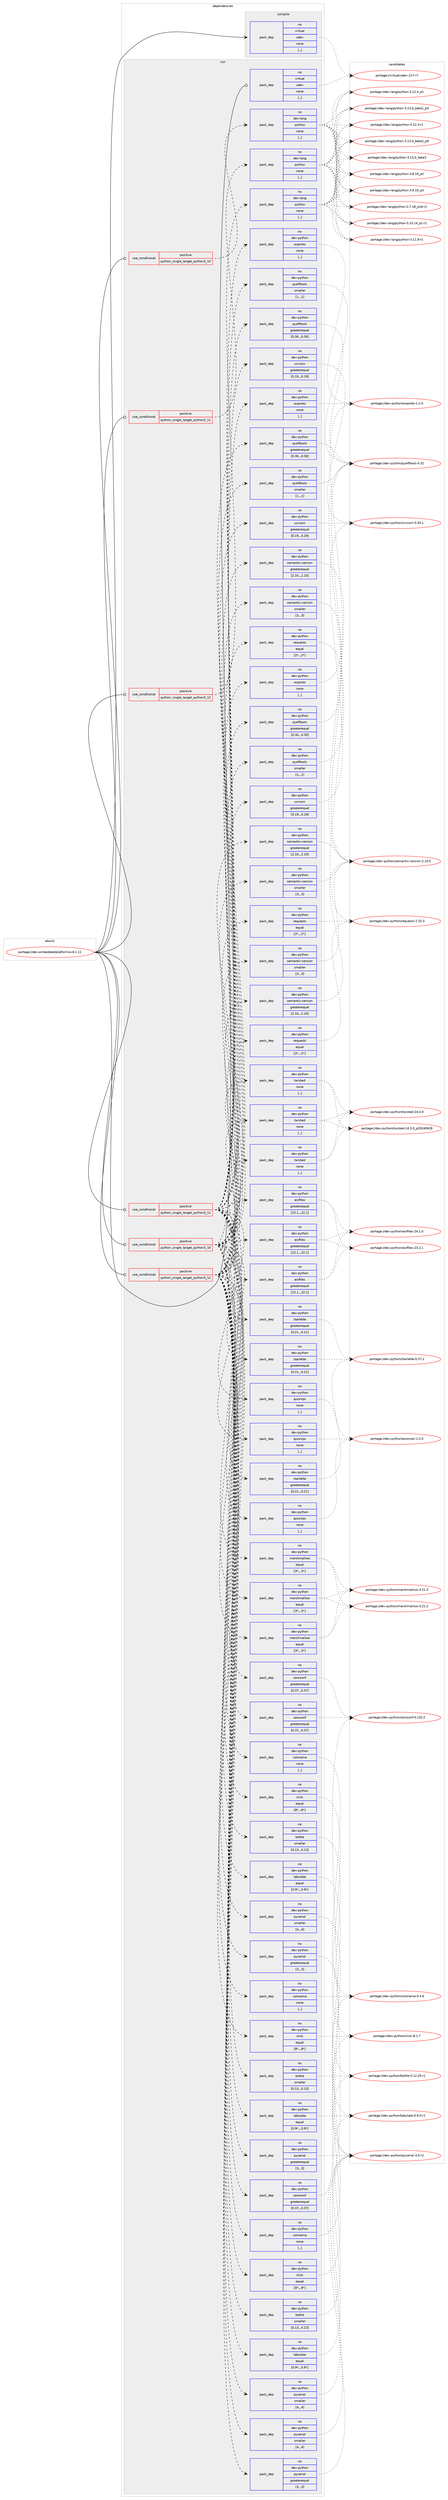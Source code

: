 digraph prolog {

# *************
# Graph options
# *************

newrank=true;
concentrate=true;
compound=true;
graph [rankdir=LR,fontname=Helvetica,fontsize=10,ranksep=1.5];#, ranksep=2.5, nodesep=0.2];
edge  [arrowhead=vee];
node  [fontname=Helvetica,fontsize=10];

# **********
# The ebuild
# **********

subgraph cluster_leftcol {
color=gray;
rank=same;
label=<<i>ebuild</i>>;
id [label="portage://dev-embedded/platformio-6.1.11", color=red, width=4, href="../dev-embedded/platformio-6.1.11.svg"];
}

# ****************
# The dependencies
# ****************

subgraph cluster_midcol {
color=gray;
label=<<i>dependencies</i>>;
subgraph cluster_compile {
fillcolor="#eeeeee";
style=filled;
label=<<i>compile</i>>;
subgraph pack51545 {
dependency71378 [label=<<TABLE BORDER="0" CELLBORDER="1" CELLSPACING="0" CELLPADDING="4" WIDTH="220"><TR><TD ROWSPAN="6" CELLPADDING="30">pack_dep</TD></TR><TR><TD WIDTH="110">no</TD></TR><TR><TD>virtual</TD></TR><TR><TD>udev</TD></TR><TR><TD>none</TD></TR><TR><TD>[,,]</TD></TR></TABLE>>, shape=none, color=blue];
}
id:e -> dependency71378:w [weight=20,style="solid",arrowhead="vee"];
}
subgraph cluster_compileandrun {
fillcolor="#eeeeee";
style=filled;
label=<<i>compile and run</i>>;
}
subgraph cluster_run {
fillcolor="#eeeeee";
style=filled;
label=<<i>run</i>>;
subgraph cond18911 {
dependency71379 [label=<<TABLE BORDER="0" CELLBORDER="1" CELLSPACING="0" CELLPADDING="4"><TR><TD ROWSPAN="3" CELLPADDING="10">use_conditional</TD></TR><TR><TD>positive</TD></TR><TR><TD>python_single_target_python3_10</TD></TR></TABLE>>, shape=none, color=red];
subgraph pack51546 {
dependency71380 [label=<<TABLE BORDER="0" CELLBORDER="1" CELLSPACING="0" CELLPADDING="4" WIDTH="220"><TR><TD ROWSPAN="6" CELLPADDING="30">pack_dep</TD></TR><TR><TD WIDTH="110">no</TD></TR><TR><TD>dev-lang</TD></TR><TR><TD>python</TD></TR><TR><TD>none</TD></TR><TR><TD>[,,]</TD></TR></TABLE>>, shape=none, color=blue];
}
dependency71379:e -> dependency71380:w [weight=20,style="dashed",arrowhead="vee"];
}
id:e -> dependency71379:w [weight=20,style="solid",arrowhead="odot"];
subgraph cond18912 {
dependency71381 [label=<<TABLE BORDER="0" CELLBORDER="1" CELLSPACING="0" CELLPADDING="4"><TR><TD ROWSPAN="3" CELLPADDING="10">use_conditional</TD></TR><TR><TD>positive</TD></TR><TR><TD>python_single_target_python3_10</TD></TR></TABLE>>, shape=none, color=red];
subgraph pack51547 {
dependency71382 [label=<<TABLE BORDER="0" CELLBORDER="1" CELLSPACING="0" CELLPADDING="4" WIDTH="220"><TR><TD ROWSPAN="6" CELLPADDING="30">pack_dep</TD></TR><TR><TD WIDTH="110">no</TD></TR><TR><TD>dev-python</TD></TR><TR><TD>aiofiles</TD></TR><TR><TD>greaterequal</TD></TR><TR><TD>[22.1,,,22.1]</TD></TR></TABLE>>, shape=none, color=blue];
}
dependency71381:e -> dependency71382:w [weight=20,style="dashed",arrowhead="vee"];
subgraph pack51548 {
dependency71383 [label=<<TABLE BORDER="0" CELLBORDER="1" CELLSPACING="0" CELLPADDING="4" WIDTH="220"><TR><TD ROWSPAN="6" CELLPADDING="30">pack_dep</TD></TR><TR><TD WIDTH="110">no</TD></TR><TR><TD>dev-python</TD></TR><TR><TD>ajsonrpc</TD></TR><TR><TD>none</TD></TR><TR><TD>[,,]</TD></TR></TABLE>>, shape=none, color=blue];
}
dependency71381:e -> dependency71383:w [weight=20,style="dashed",arrowhead="vee"];
subgraph pack51549 {
dependency71384 [label=<<TABLE BORDER="0" CELLBORDER="1" CELLSPACING="0" CELLPADDING="4" WIDTH="220"><TR><TD ROWSPAN="6" CELLPADDING="30">pack_dep</TD></TR><TR><TD WIDTH="110">no</TD></TR><TR><TD>dev-python</TD></TR><TR><TD>bottle</TD></TR><TR><TD>smaller</TD></TR><TR><TD>[0.13,,,0.13]</TD></TR></TABLE>>, shape=none, color=blue];
}
dependency71381:e -> dependency71384:w [weight=20,style="dashed",arrowhead="vee"];
subgraph pack51550 {
dependency71385 [label=<<TABLE BORDER="0" CELLBORDER="1" CELLSPACING="0" CELLPADDING="4" WIDTH="220"><TR><TD ROWSPAN="6" CELLPADDING="30">pack_dep</TD></TR><TR><TD WIDTH="110">no</TD></TR><TR><TD>dev-python</TD></TR><TR><TD>click</TD></TR><TR><TD>equal</TD></TR><TR><TD>[8*,,,8*]</TD></TR></TABLE>>, shape=none, color=blue];
}
dependency71381:e -> dependency71385:w [weight=20,style="dashed",arrowhead="vee"];
subgraph pack51551 {
dependency71386 [label=<<TABLE BORDER="0" CELLBORDER="1" CELLSPACING="0" CELLPADDING="4" WIDTH="220"><TR><TD ROWSPAN="6" CELLPADDING="30">pack_dep</TD></TR><TR><TD WIDTH="110">no</TD></TR><TR><TD>dev-python</TD></TR><TR><TD>colorama</TD></TR><TR><TD>none</TD></TR><TR><TD>[,,]</TD></TR></TABLE>>, shape=none, color=blue];
}
dependency71381:e -> dependency71386:w [weight=20,style="dashed",arrowhead="vee"];
subgraph pack51552 {
dependency71387 [label=<<TABLE BORDER="0" CELLBORDER="1" CELLSPACING="0" CELLPADDING="4" WIDTH="220"><TR><TD ROWSPAN="6" CELLPADDING="30">pack_dep</TD></TR><TR><TD WIDTH="110">no</TD></TR><TR><TD>dev-python</TD></TR><TR><TD>pyserial</TD></TR><TR><TD>greaterequal</TD></TR><TR><TD>[3,,,3]</TD></TR></TABLE>>, shape=none, color=blue];
}
dependency71381:e -> dependency71387:w [weight=20,style="dashed",arrowhead="vee"];
subgraph pack51553 {
dependency71388 [label=<<TABLE BORDER="0" CELLBORDER="1" CELLSPACING="0" CELLPADDING="4" WIDTH="220"><TR><TD ROWSPAN="6" CELLPADDING="30">pack_dep</TD></TR><TR><TD WIDTH="110">no</TD></TR><TR><TD>dev-python</TD></TR><TR><TD>pyserial</TD></TR><TR><TD>smaller</TD></TR><TR><TD>[4,,,4]</TD></TR></TABLE>>, shape=none, color=blue];
}
dependency71381:e -> dependency71388:w [weight=20,style="dashed",arrowhead="vee"];
subgraph pack51554 {
dependency71389 [label=<<TABLE BORDER="0" CELLBORDER="1" CELLSPACING="0" CELLPADDING="4" WIDTH="220"><TR><TD ROWSPAN="6" CELLPADDING="30">pack_dep</TD></TR><TR><TD WIDTH="110">no</TD></TR><TR><TD>dev-python</TD></TR><TR><TD>zeroconf</TD></TR><TR><TD>greaterequal</TD></TR><TR><TD>[0.37,,,0.37]</TD></TR></TABLE>>, shape=none, color=blue];
}
dependency71381:e -> dependency71389:w [weight=20,style="dashed",arrowhead="vee"];
subgraph pack51555 {
dependency71390 [label=<<TABLE BORDER="0" CELLBORDER="1" CELLSPACING="0" CELLPADDING="4" WIDTH="220"><TR><TD ROWSPAN="6" CELLPADDING="30">pack_dep</TD></TR><TR><TD WIDTH="110">no</TD></TR><TR><TD>dev-python</TD></TR><TR><TD>requests</TD></TR><TR><TD>equal</TD></TR><TR><TD>[2*,,,2*]</TD></TR></TABLE>>, shape=none, color=blue];
}
dependency71381:e -> dependency71390:w [weight=20,style="dashed",arrowhead="vee"];
subgraph pack51556 {
dependency71391 [label=<<TABLE BORDER="0" CELLBORDER="1" CELLSPACING="0" CELLPADDING="4" WIDTH="220"><TR><TD ROWSPAN="6" CELLPADDING="30">pack_dep</TD></TR><TR><TD WIDTH="110">no</TD></TR><TR><TD>dev-python</TD></TR><TR><TD>semantic-version</TD></TR><TR><TD>greaterequal</TD></TR><TR><TD>[2.10,,,2.10]</TD></TR></TABLE>>, shape=none, color=blue];
}
dependency71381:e -> dependency71391:w [weight=20,style="dashed",arrowhead="vee"];
subgraph pack51557 {
dependency71392 [label=<<TABLE BORDER="0" CELLBORDER="1" CELLSPACING="0" CELLPADDING="4" WIDTH="220"><TR><TD ROWSPAN="6" CELLPADDING="30">pack_dep</TD></TR><TR><TD WIDTH="110">no</TD></TR><TR><TD>dev-python</TD></TR><TR><TD>semantic-version</TD></TR><TR><TD>smaller</TD></TR><TR><TD>[3,,,3]</TD></TR></TABLE>>, shape=none, color=blue];
}
dependency71381:e -> dependency71392:w [weight=20,style="dashed",arrowhead="vee"];
subgraph pack51558 {
dependency71393 [label=<<TABLE BORDER="0" CELLBORDER="1" CELLSPACING="0" CELLPADDING="4" WIDTH="220"><TR><TD ROWSPAN="6" CELLPADDING="30">pack_dep</TD></TR><TR><TD WIDTH="110">no</TD></TR><TR><TD>dev-python</TD></TR><TR><TD>tabulate</TD></TR><TR><TD>equal</TD></TR><TR><TD>[0.9*,,,0.9*]</TD></TR></TABLE>>, shape=none, color=blue];
}
dependency71381:e -> dependency71393:w [weight=20,style="dashed",arrowhead="vee"];
subgraph pack51559 {
dependency71394 [label=<<TABLE BORDER="0" CELLBORDER="1" CELLSPACING="0" CELLPADDING="4" WIDTH="220"><TR><TD ROWSPAN="6" CELLPADDING="30">pack_dep</TD></TR><TR><TD WIDTH="110">no</TD></TR><TR><TD>dev-python</TD></TR><TR><TD>twisted</TD></TR><TR><TD>none</TD></TR><TR><TD>[,,]</TD></TR></TABLE>>, shape=none, color=blue];
}
dependency71381:e -> dependency71394:w [weight=20,style="dashed",arrowhead="vee"];
subgraph pack51560 {
dependency71395 [label=<<TABLE BORDER="0" CELLBORDER="1" CELLSPACING="0" CELLPADDING="4" WIDTH="220"><TR><TD ROWSPAN="6" CELLPADDING="30">pack_dep</TD></TR><TR><TD WIDTH="110">no</TD></TR><TR><TD>dev-python</TD></TR><TR><TD>pyelftools</TD></TR><TR><TD>greaterequal</TD></TR><TR><TD>[0.30,,,0.30]</TD></TR></TABLE>>, shape=none, color=blue];
}
dependency71381:e -> dependency71395:w [weight=20,style="dashed",arrowhead="vee"];
subgraph pack51561 {
dependency71396 [label=<<TABLE BORDER="0" CELLBORDER="1" CELLSPACING="0" CELLPADDING="4" WIDTH="220"><TR><TD ROWSPAN="6" CELLPADDING="30">pack_dep</TD></TR><TR><TD WIDTH="110">no</TD></TR><TR><TD>dev-python</TD></TR><TR><TD>pyelftools</TD></TR><TR><TD>smaller</TD></TR><TR><TD>[1,,,1]</TD></TR></TABLE>>, shape=none, color=blue];
}
dependency71381:e -> dependency71396:w [weight=20,style="dashed",arrowhead="vee"];
subgraph pack51562 {
dependency71397 [label=<<TABLE BORDER="0" CELLBORDER="1" CELLSPACING="0" CELLPADDING="4" WIDTH="220"><TR><TD ROWSPAN="6" CELLPADDING="30">pack_dep</TD></TR><TR><TD WIDTH="110">no</TD></TR><TR><TD>dev-python</TD></TR><TR><TD>marshmallow</TD></TR><TR><TD>equal</TD></TR><TR><TD>[3*,,,3*]</TD></TR></TABLE>>, shape=none, color=blue];
}
dependency71381:e -> dependency71397:w [weight=20,style="dashed",arrowhead="vee"];
subgraph pack51563 {
dependency71398 [label=<<TABLE BORDER="0" CELLBORDER="1" CELLSPACING="0" CELLPADDING="4" WIDTH="220"><TR><TD ROWSPAN="6" CELLPADDING="30">pack_dep</TD></TR><TR><TD WIDTH="110">no</TD></TR><TR><TD>dev-python</TD></TR><TR><TD>starlette</TD></TR><TR><TD>greaterequal</TD></TR><TR><TD>[0.21,,,0.21]</TD></TR></TABLE>>, shape=none, color=blue];
}
dependency71381:e -> dependency71398:w [weight=20,style="dashed",arrowhead="vee"];
subgraph pack51564 {
dependency71399 [label=<<TABLE BORDER="0" CELLBORDER="1" CELLSPACING="0" CELLPADDING="4" WIDTH="220"><TR><TD ROWSPAN="6" CELLPADDING="30">pack_dep</TD></TR><TR><TD WIDTH="110">no</TD></TR><TR><TD>dev-python</TD></TR><TR><TD>uvicorn</TD></TR><TR><TD>greaterequal</TD></TR><TR><TD>[0.19,,,0.19]</TD></TR></TABLE>>, shape=none, color=blue];
}
dependency71381:e -> dependency71399:w [weight=20,style="dashed",arrowhead="vee"];
subgraph pack51565 {
dependency71400 [label=<<TABLE BORDER="0" CELLBORDER="1" CELLSPACING="0" CELLPADDING="4" WIDTH="220"><TR><TD ROWSPAN="6" CELLPADDING="30">pack_dep</TD></TR><TR><TD WIDTH="110">no</TD></TR><TR><TD>dev-python</TD></TR><TR><TD>wsproto</TD></TR><TR><TD>none</TD></TR><TR><TD>[,,]</TD></TR></TABLE>>, shape=none, color=blue];
}
dependency71381:e -> dependency71400:w [weight=20,style="dashed",arrowhead="vee"];
}
id:e -> dependency71381:w [weight=20,style="solid",arrowhead="odot"];
subgraph cond18913 {
dependency71401 [label=<<TABLE BORDER="0" CELLBORDER="1" CELLSPACING="0" CELLPADDING="4"><TR><TD ROWSPAN="3" CELLPADDING="10">use_conditional</TD></TR><TR><TD>positive</TD></TR><TR><TD>python_single_target_python3_11</TD></TR></TABLE>>, shape=none, color=red];
subgraph pack51566 {
dependency71402 [label=<<TABLE BORDER="0" CELLBORDER="1" CELLSPACING="0" CELLPADDING="4" WIDTH="220"><TR><TD ROWSPAN="6" CELLPADDING="30">pack_dep</TD></TR><TR><TD WIDTH="110">no</TD></TR><TR><TD>dev-lang</TD></TR><TR><TD>python</TD></TR><TR><TD>none</TD></TR><TR><TD>[,,]</TD></TR></TABLE>>, shape=none, color=blue];
}
dependency71401:e -> dependency71402:w [weight=20,style="dashed",arrowhead="vee"];
}
id:e -> dependency71401:w [weight=20,style="solid",arrowhead="odot"];
subgraph cond18914 {
dependency71403 [label=<<TABLE BORDER="0" CELLBORDER="1" CELLSPACING="0" CELLPADDING="4"><TR><TD ROWSPAN="3" CELLPADDING="10">use_conditional</TD></TR><TR><TD>positive</TD></TR><TR><TD>python_single_target_python3_11</TD></TR></TABLE>>, shape=none, color=red];
subgraph pack51567 {
dependency71404 [label=<<TABLE BORDER="0" CELLBORDER="1" CELLSPACING="0" CELLPADDING="4" WIDTH="220"><TR><TD ROWSPAN="6" CELLPADDING="30">pack_dep</TD></TR><TR><TD WIDTH="110">no</TD></TR><TR><TD>dev-python</TD></TR><TR><TD>aiofiles</TD></TR><TR><TD>greaterequal</TD></TR><TR><TD>[22.1,,,22.1]</TD></TR></TABLE>>, shape=none, color=blue];
}
dependency71403:e -> dependency71404:w [weight=20,style="dashed",arrowhead="vee"];
subgraph pack51568 {
dependency71405 [label=<<TABLE BORDER="0" CELLBORDER="1" CELLSPACING="0" CELLPADDING="4" WIDTH="220"><TR><TD ROWSPAN="6" CELLPADDING="30">pack_dep</TD></TR><TR><TD WIDTH="110">no</TD></TR><TR><TD>dev-python</TD></TR><TR><TD>ajsonrpc</TD></TR><TR><TD>none</TD></TR><TR><TD>[,,]</TD></TR></TABLE>>, shape=none, color=blue];
}
dependency71403:e -> dependency71405:w [weight=20,style="dashed",arrowhead="vee"];
subgraph pack51569 {
dependency71406 [label=<<TABLE BORDER="0" CELLBORDER="1" CELLSPACING="0" CELLPADDING="4" WIDTH="220"><TR><TD ROWSPAN="6" CELLPADDING="30">pack_dep</TD></TR><TR><TD WIDTH="110">no</TD></TR><TR><TD>dev-python</TD></TR><TR><TD>bottle</TD></TR><TR><TD>smaller</TD></TR><TR><TD>[0.13,,,0.13]</TD></TR></TABLE>>, shape=none, color=blue];
}
dependency71403:e -> dependency71406:w [weight=20,style="dashed",arrowhead="vee"];
subgraph pack51570 {
dependency71407 [label=<<TABLE BORDER="0" CELLBORDER="1" CELLSPACING="0" CELLPADDING="4" WIDTH="220"><TR><TD ROWSPAN="6" CELLPADDING="30">pack_dep</TD></TR><TR><TD WIDTH="110">no</TD></TR><TR><TD>dev-python</TD></TR><TR><TD>click</TD></TR><TR><TD>equal</TD></TR><TR><TD>[8*,,,8*]</TD></TR></TABLE>>, shape=none, color=blue];
}
dependency71403:e -> dependency71407:w [weight=20,style="dashed",arrowhead="vee"];
subgraph pack51571 {
dependency71408 [label=<<TABLE BORDER="0" CELLBORDER="1" CELLSPACING="0" CELLPADDING="4" WIDTH="220"><TR><TD ROWSPAN="6" CELLPADDING="30">pack_dep</TD></TR><TR><TD WIDTH="110">no</TD></TR><TR><TD>dev-python</TD></TR><TR><TD>colorama</TD></TR><TR><TD>none</TD></TR><TR><TD>[,,]</TD></TR></TABLE>>, shape=none, color=blue];
}
dependency71403:e -> dependency71408:w [weight=20,style="dashed",arrowhead="vee"];
subgraph pack51572 {
dependency71409 [label=<<TABLE BORDER="0" CELLBORDER="1" CELLSPACING="0" CELLPADDING="4" WIDTH="220"><TR><TD ROWSPAN="6" CELLPADDING="30">pack_dep</TD></TR><TR><TD WIDTH="110">no</TD></TR><TR><TD>dev-python</TD></TR><TR><TD>pyserial</TD></TR><TR><TD>greaterequal</TD></TR><TR><TD>[3,,,3]</TD></TR></TABLE>>, shape=none, color=blue];
}
dependency71403:e -> dependency71409:w [weight=20,style="dashed",arrowhead="vee"];
subgraph pack51573 {
dependency71410 [label=<<TABLE BORDER="0" CELLBORDER="1" CELLSPACING="0" CELLPADDING="4" WIDTH="220"><TR><TD ROWSPAN="6" CELLPADDING="30">pack_dep</TD></TR><TR><TD WIDTH="110">no</TD></TR><TR><TD>dev-python</TD></TR><TR><TD>pyserial</TD></TR><TR><TD>smaller</TD></TR><TR><TD>[4,,,4]</TD></TR></TABLE>>, shape=none, color=blue];
}
dependency71403:e -> dependency71410:w [weight=20,style="dashed",arrowhead="vee"];
subgraph pack51574 {
dependency71411 [label=<<TABLE BORDER="0" CELLBORDER="1" CELLSPACING="0" CELLPADDING="4" WIDTH="220"><TR><TD ROWSPAN="6" CELLPADDING="30">pack_dep</TD></TR><TR><TD WIDTH="110">no</TD></TR><TR><TD>dev-python</TD></TR><TR><TD>zeroconf</TD></TR><TR><TD>greaterequal</TD></TR><TR><TD>[0.37,,,0.37]</TD></TR></TABLE>>, shape=none, color=blue];
}
dependency71403:e -> dependency71411:w [weight=20,style="dashed",arrowhead="vee"];
subgraph pack51575 {
dependency71412 [label=<<TABLE BORDER="0" CELLBORDER="1" CELLSPACING="0" CELLPADDING="4" WIDTH="220"><TR><TD ROWSPAN="6" CELLPADDING="30">pack_dep</TD></TR><TR><TD WIDTH="110">no</TD></TR><TR><TD>dev-python</TD></TR><TR><TD>requests</TD></TR><TR><TD>equal</TD></TR><TR><TD>[2*,,,2*]</TD></TR></TABLE>>, shape=none, color=blue];
}
dependency71403:e -> dependency71412:w [weight=20,style="dashed",arrowhead="vee"];
subgraph pack51576 {
dependency71413 [label=<<TABLE BORDER="0" CELLBORDER="1" CELLSPACING="0" CELLPADDING="4" WIDTH="220"><TR><TD ROWSPAN="6" CELLPADDING="30">pack_dep</TD></TR><TR><TD WIDTH="110">no</TD></TR><TR><TD>dev-python</TD></TR><TR><TD>semantic-version</TD></TR><TR><TD>greaterequal</TD></TR><TR><TD>[2.10,,,2.10]</TD></TR></TABLE>>, shape=none, color=blue];
}
dependency71403:e -> dependency71413:w [weight=20,style="dashed",arrowhead="vee"];
subgraph pack51577 {
dependency71414 [label=<<TABLE BORDER="0" CELLBORDER="1" CELLSPACING="0" CELLPADDING="4" WIDTH="220"><TR><TD ROWSPAN="6" CELLPADDING="30">pack_dep</TD></TR><TR><TD WIDTH="110">no</TD></TR><TR><TD>dev-python</TD></TR><TR><TD>semantic-version</TD></TR><TR><TD>smaller</TD></TR><TR><TD>[3,,,3]</TD></TR></TABLE>>, shape=none, color=blue];
}
dependency71403:e -> dependency71414:w [weight=20,style="dashed",arrowhead="vee"];
subgraph pack51578 {
dependency71415 [label=<<TABLE BORDER="0" CELLBORDER="1" CELLSPACING="0" CELLPADDING="4" WIDTH="220"><TR><TD ROWSPAN="6" CELLPADDING="30">pack_dep</TD></TR><TR><TD WIDTH="110">no</TD></TR><TR><TD>dev-python</TD></TR><TR><TD>tabulate</TD></TR><TR><TD>equal</TD></TR><TR><TD>[0.9*,,,0.9*]</TD></TR></TABLE>>, shape=none, color=blue];
}
dependency71403:e -> dependency71415:w [weight=20,style="dashed",arrowhead="vee"];
subgraph pack51579 {
dependency71416 [label=<<TABLE BORDER="0" CELLBORDER="1" CELLSPACING="0" CELLPADDING="4" WIDTH="220"><TR><TD ROWSPAN="6" CELLPADDING="30">pack_dep</TD></TR><TR><TD WIDTH="110">no</TD></TR><TR><TD>dev-python</TD></TR><TR><TD>twisted</TD></TR><TR><TD>none</TD></TR><TR><TD>[,,]</TD></TR></TABLE>>, shape=none, color=blue];
}
dependency71403:e -> dependency71416:w [weight=20,style="dashed",arrowhead="vee"];
subgraph pack51580 {
dependency71417 [label=<<TABLE BORDER="0" CELLBORDER="1" CELLSPACING="0" CELLPADDING="4" WIDTH="220"><TR><TD ROWSPAN="6" CELLPADDING="30">pack_dep</TD></TR><TR><TD WIDTH="110">no</TD></TR><TR><TD>dev-python</TD></TR><TR><TD>pyelftools</TD></TR><TR><TD>greaterequal</TD></TR><TR><TD>[0.30,,,0.30]</TD></TR></TABLE>>, shape=none, color=blue];
}
dependency71403:e -> dependency71417:w [weight=20,style="dashed",arrowhead="vee"];
subgraph pack51581 {
dependency71418 [label=<<TABLE BORDER="0" CELLBORDER="1" CELLSPACING="0" CELLPADDING="4" WIDTH="220"><TR><TD ROWSPAN="6" CELLPADDING="30">pack_dep</TD></TR><TR><TD WIDTH="110">no</TD></TR><TR><TD>dev-python</TD></TR><TR><TD>pyelftools</TD></TR><TR><TD>smaller</TD></TR><TR><TD>[1,,,1]</TD></TR></TABLE>>, shape=none, color=blue];
}
dependency71403:e -> dependency71418:w [weight=20,style="dashed",arrowhead="vee"];
subgraph pack51582 {
dependency71419 [label=<<TABLE BORDER="0" CELLBORDER="1" CELLSPACING="0" CELLPADDING="4" WIDTH="220"><TR><TD ROWSPAN="6" CELLPADDING="30">pack_dep</TD></TR><TR><TD WIDTH="110">no</TD></TR><TR><TD>dev-python</TD></TR><TR><TD>marshmallow</TD></TR><TR><TD>equal</TD></TR><TR><TD>[3*,,,3*]</TD></TR></TABLE>>, shape=none, color=blue];
}
dependency71403:e -> dependency71419:w [weight=20,style="dashed",arrowhead="vee"];
subgraph pack51583 {
dependency71420 [label=<<TABLE BORDER="0" CELLBORDER="1" CELLSPACING="0" CELLPADDING="4" WIDTH="220"><TR><TD ROWSPAN="6" CELLPADDING="30">pack_dep</TD></TR><TR><TD WIDTH="110">no</TD></TR><TR><TD>dev-python</TD></TR><TR><TD>starlette</TD></TR><TR><TD>greaterequal</TD></TR><TR><TD>[0.21,,,0.21]</TD></TR></TABLE>>, shape=none, color=blue];
}
dependency71403:e -> dependency71420:w [weight=20,style="dashed",arrowhead="vee"];
subgraph pack51584 {
dependency71421 [label=<<TABLE BORDER="0" CELLBORDER="1" CELLSPACING="0" CELLPADDING="4" WIDTH="220"><TR><TD ROWSPAN="6" CELLPADDING="30">pack_dep</TD></TR><TR><TD WIDTH="110">no</TD></TR><TR><TD>dev-python</TD></TR><TR><TD>uvicorn</TD></TR><TR><TD>greaterequal</TD></TR><TR><TD>[0.19,,,0.19]</TD></TR></TABLE>>, shape=none, color=blue];
}
dependency71403:e -> dependency71421:w [weight=20,style="dashed",arrowhead="vee"];
subgraph pack51585 {
dependency71422 [label=<<TABLE BORDER="0" CELLBORDER="1" CELLSPACING="0" CELLPADDING="4" WIDTH="220"><TR><TD ROWSPAN="6" CELLPADDING="30">pack_dep</TD></TR><TR><TD WIDTH="110">no</TD></TR><TR><TD>dev-python</TD></TR><TR><TD>wsproto</TD></TR><TR><TD>none</TD></TR><TR><TD>[,,]</TD></TR></TABLE>>, shape=none, color=blue];
}
dependency71403:e -> dependency71422:w [weight=20,style="dashed",arrowhead="vee"];
}
id:e -> dependency71403:w [weight=20,style="solid",arrowhead="odot"];
subgraph cond18915 {
dependency71423 [label=<<TABLE BORDER="0" CELLBORDER="1" CELLSPACING="0" CELLPADDING="4"><TR><TD ROWSPAN="3" CELLPADDING="10">use_conditional</TD></TR><TR><TD>positive</TD></TR><TR><TD>python_single_target_python3_12</TD></TR></TABLE>>, shape=none, color=red];
subgraph pack51586 {
dependency71424 [label=<<TABLE BORDER="0" CELLBORDER="1" CELLSPACING="0" CELLPADDING="4" WIDTH="220"><TR><TD ROWSPAN="6" CELLPADDING="30">pack_dep</TD></TR><TR><TD WIDTH="110">no</TD></TR><TR><TD>dev-lang</TD></TR><TR><TD>python</TD></TR><TR><TD>none</TD></TR><TR><TD>[,,]</TD></TR></TABLE>>, shape=none, color=blue];
}
dependency71423:e -> dependency71424:w [weight=20,style="dashed",arrowhead="vee"];
}
id:e -> dependency71423:w [weight=20,style="solid",arrowhead="odot"];
subgraph cond18916 {
dependency71425 [label=<<TABLE BORDER="0" CELLBORDER="1" CELLSPACING="0" CELLPADDING="4"><TR><TD ROWSPAN="3" CELLPADDING="10">use_conditional</TD></TR><TR><TD>positive</TD></TR><TR><TD>python_single_target_python3_12</TD></TR></TABLE>>, shape=none, color=red];
subgraph pack51587 {
dependency71426 [label=<<TABLE BORDER="0" CELLBORDER="1" CELLSPACING="0" CELLPADDING="4" WIDTH="220"><TR><TD ROWSPAN="6" CELLPADDING="30">pack_dep</TD></TR><TR><TD WIDTH="110">no</TD></TR><TR><TD>dev-python</TD></TR><TR><TD>aiofiles</TD></TR><TR><TD>greaterequal</TD></TR><TR><TD>[22.1,,,22.1]</TD></TR></TABLE>>, shape=none, color=blue];
}
dependency71425:e -> dependency71426:w [weight=20,style="dashed",arrowhead="vee"];
subgraph pack51588 {
dependency71427 [label=<<TABLE BORDER="0" CELLBORDER="1" CELLSPACING="0" CELLPADDING="4" WIDTH="220"><TR><TD ROWSPAN="6" CELLPADDING="30">pack_dep</TD></TR><TR><TD WIDTH="110">no</TD></TR><TR><TD>dev-python</TD></TR><TR><TD>ajsonrpc</TD></TR><TR><TD>none</TD></TR><TR><TD>[,,]</TD></TR></TABLE>>, shape=none, color=blue];
}
dependency71425:e -> dependency71427:w [weight=20,style="dashed",arrowhead="vee"];
subgraph pack51589 {
dependency71428 [label=<<TABLE BORDER="0" CELLBORDER="1" CELLSPACING="0" CELLPADDING="4" WIDTH="220"><TR><TD ROWSPAN="6" CELLPADDING="30">pack_dep</TD></TR><TR><TD WIDTH="110">no</TD></TR><TR><TD>dev-python</TD></TR><TR><TD>bottle</TD></TR><TR><TD>smaller</TD></TR><TR><TD>[0.13,,,0.13]</TD></TR></TABLE>>, shape=none, color=blue];
}
dependency71425:e -> dependency71428:w [weight=20,style="dashed",arrowhead="vee"];
subgraph pack51590 {
dependency71429 [label=<<TABLE BORDER="0" CELLBORDER="1" CELLSPACING="0" CELLPADDING="4" WIDTH="220"><TR><TD ROWSPAN="6" CELLPADDING="30">pack_dep</TD></TR><TR><TD WIDTH="110">no</TD></TR><TR><TD>dev-python</TD></TR><TR><TD>click</TD></TR><TR><TD>equal</TD></TR><TR><TD>[8*,,,8*]</TD></TR></TABLE>>, shape=none, color=blue];
}
dependency71425:e -> dependency71429:w [weight=20,style="dashed",arrowhead="vee"];
subgraph pack51591 {
dependency71430 [label=<<TABLE BORDER="0" CELLBORDER="1" CELLSPACING="0" CELLPADDING="4" WIDTH="220"><TR><TD ROWSPAN="6" CELLPADDING="30">pack_dep</TD></TR><TR><TD WIDTH="110">no</TD></TR><TR><TD>dev-python</TD></TR><TR><TD>colorama</TD></TR><TR><TD>none</TD></TR><TR><TD>[,,]</TD></TR></TABLE>>, shape=none, color=blue];
}
dependency71425:e -> dependency71430:w [weight=20,style="dashed",arrowhead="vee"];
subgraph pack51592 {
dependency71431 [label=<<TABLE BORDER="0" CELLBORDER="1" CELLSPACING="0" CELLPADDING="4" WIDTH="220"><TR><TD ROWSPAN="6" CELLPADDING="30">pack_dep</TD></TR><TR><TD WIDTH="110">no</TD></TR><TR><TD>dev-python</TD></TR><TR><TD>pyserial</TD></TR><TR><TD>greaterequal</TD></TR><TR><TD>[3,,,3]</TD></TR></TABLE>>, shape=none, color=blue];
}
dependency71425:e -> dependency71431:w [weight=20,style="dashed",arrowhead="vee"];
subgraph pack51593 {
dependency71432 [label=<<TABLE BORDER="0" CELLBORDER="1" CELLSPACING="0" CELLPADDING="4" WIDTH="220"><TR><TD ROWSPAN="6" CELLPADDING="30">pack_dep</TD></TR><TR><TD WIDTH="110">no</TD></TR><TR><TD>dev-python</TD></TR><TR><TD>pyserial</TD></TR><TR><TD>smaller</TD></TR><TR><TD>[4,,,4]</TD></TR></TABLE>>, shape=none, color=blue];
}
dependency71425:e -> dependency71432:w [weight=20,style="dashed",arrowhead="vee"];
subgraph pack51594 {
dependency71433 [label=<<TABLE BORDER="0" CELLBORDER="1" CELLSPACING="0" CELLPADDING="4" WIDTH="220"><TR><TD ROWSPAN="6" CELLPADDING="30">pack_dep</TD></TR><TR><TD WIDTH="110">no</TD></TR><TR><TD>dev-python</TD></TR><TR><TD>zeroconf</TD></TR><TR><TD>greaterequal</TD></TR><TR><TD>[0.37,,,0.37]</TD></TR></TABLE>>, shape=none, color=blue];
}
dependency71425:e -> dependency71433:w [weight=20,style="dashed",arrowhead="vee"];
subgraph pack51595 {
dependency71434 [label=<<TABLE BORDER="0" CELLBORDER="1" CELLSPACING="0" CELLPADDING="4" WIDTH="220"><TR><TD ROWSPAN="6" CELLPADDING="30">pack_dep</TD></TR><TR><TD WIDTH="110">no</TD></TR><TR><TD>dev-python</TD></TR><TR><TD>requests</TD></TR><TR><TD>equal</TD></TR><TR><TD>[2*,,,2*]</TD></TR></TABLE>>, shape=none, color=blue];
}
dependency71425:e -> dependency71434:w [weight=20,style="dashed",arrowhead="vee"];
subgraph pack51596 {
dependency71435 [label=<<TABLE BORDER="0" CELLBORDER="1" CELLSPACING="0" CELLPADDING="4" WIDTH="220"><TR><TD ROWSPAN="6" CELLPADDING="30">pack_dep</TD></TR><TR><TD WIDTH="110">no</TD></TR><TR><TD>dev-python</TD></TR><TR><TD>semantic-version</TD></TR><TR><TD>greaterequal</TD></TR><TR><TD>[2.10,,,2.10]</TD></TR></TABLE>>, shape=none, color=blue];
}
dependency71425:e -> dependency71435:w [weight=20,style="dashed",arrowhead="vee"];
subgraph pack51597 {
dependency71436 [label=<<TABLE BORDER="0" CELLBORDER="1" CELLSPACING="0" CELLPADDING="4" WIDTH="220"><TR><TD ROWSPAN="6" CELLPADDING="30">pack_dep</TD></TR><TR><TD WIDTH="110">no</TD></TR><TR><TD>dev-python</TD></TR><TR><TD>semantic-version</TD></TR><TR><TD>smaller</TD></TR><TR><TD>[3,,,3]</TD></TR></TABLE>>, shape=none, color=blue];
}
dependency71425:e -> dependency71436:w [weight=20,style="dashed",arrowhead="vee"];
subgraph pack51598 {
dependency71437 [label=<<TABLE BORDER="0" CELLBORDER="1" CELLSPACING="0" CELLPADDING="4" WIDTH="220"><TR><TD ROWSPAN="6" CELLPADDING="30">pack_dep</TD></TR><TR><TD WIDTH="110">no</TD></TR><TR><TD>dev-python</TD></TR><TR><TD>tabulate</TD></TR><TR><TD>equal</TD></TR><TR><TD>[0.9*,,,0.9*]</TD></TR></TABLE>>, shape=none, color=blue];
}
dependency71425:e -> dependency71437:w [weight=20,style="dashed",arrowhead="vee"];
subgraph pack51599 {
dependency71438 [label=<<TABLE BORDER="0" CELLBORDER="1" CELLSPACING="0" CELLPADDING="4" WIDTH="220"><TR><TD ROWSPAN="6" CELLPADDING="30">pack_dep</TD></TR><TR><TD WIDTH="110">no</TD></TR><TR><TD>dev-python</TD></TR><TR><TD>twisted</TD></TR><TR><TD>none</TD></TR><TR><TD>[,,]</TD></TR></TABLE>>, shape=none, color=blue];
}
dependency71425:e -> dependency71438:w [weight=20,style="dashed",arrowhead="vee"];
subgraph pack51600 {
dependency71439 [label=<<TABLE BORDER="0" CELLBORDER="1" CELLSPACING="0" CELLPADDING="4" WIDTH="220"><TR><TD ROWSPAN="6" CELLPADDING="30">pack_dep</TD></TR><TR><TD WIDTH="110">no</TD></TR><TR><TD>dev-python</TD></TR><TR><TD>pyelftools</TD></TR><TR><TD>greaterequal</TD></TR><TR><TD>[0.30,,,0.30]</TD></TR></TABLE>>, shape=none, color=blue];
}
dependency71425:e -> dependency71439:w [weight=20,style="dashed",arrowhead="vee"];
subgraph pack51601 {
dependency71440 [label=<<TABLE BORDER="0" CELLBORDER="1" CELLSPACING="0" CELLPADDING="4" WIDTH="220"><TR><TD ROWSPAN="6" CELLPADDING="30">pack_dep</TD></TR><TR><TD WIDTH="110">no</TD></TR><TR><TD>dev-python</TD></TR><TR><TD>pyelftools</TD></TR><TR><TD>smaller</TD></TR><TR><TD>[1,,,1]</TD></TR></TABLE>>, shape=none, color=blue];
}
dependency71425:e -> dependency71440:w [weight=20,style="dashed",arrowhead="vee"];
subgraph pack51602 {
dependency71441 [label=<<TABLE BORDER="0" CELLBORDER="1" CELLSPACING="0" CELLPADDING="4" WIDTH="220"><TR><TD ROWSPAN="6" CELLPADDING="30">pack_dep</TD></TR><TR><TD WIDTH="110">no</TD></TR><TR><TD>dev-python</TD></TR><TR><TD>marshmallow</TD></TR><TR><TD>equal</TD></TR><TR><TD>[3*,,,3*]</TD></TR></TABLE>>, shape=none, color=blue];
}
dependency71425:e -> dependency71441:w [weight=20,style="dashed",arrowhead="vee"];
subgraph pack51603 {
dependency71442 [label=<<TABLE BORDER="0" CELLBORDER="1" CELLSPACING="0" CELLPADDING="4" WIDTH="220"><TR><TD ROWSPAN="6" CELLPADDING="30">pack_dep</TD></TR><TR><TD WIDTH="110">no</TD></TR><TR><TD>dev-python</TD></TR><TR><TD>starlette</TD></TR><TR><TD>greaterequal</TD></TR><TR><TD>[0.21,,,0.21]</TD></TR></TABLE>>, shape=none, color=blue];
}
dependency71425:e -> dependency71442:w [weight=20,style="dashed",arrowhead="vee"];
subgraph pack51604 {
dependency71443 [label=<<TABLE BORDER="0" CELLBORDER="1" CELLSPACING="0" CELLPADDING="4" WIDTH="220"><TR><TD ROWSPAN="6" CELLPADDING="30">pack_dep</TD></TR><TR><TD WIDTH="110">no</TD></TR><TR><TD>dev-python</TD></TR><TR><TD>uvicorn</TD></TR><TR><TD>greaterequal</TD></TR><TR><TD>[0.19,,,0.19]</TD></TR></TABLE>>, shape=none, color=blue];
}
dependency71425:e -> dependency71443:w [weight=20,style="dashed",arrowhead="vee"];
subgraph pack51605 {
dependency71444 [label=<<TABLE BORDER="0" CELLBORDER="1" CELLSPACING="0" CELLPADDING="4" WIDTH="220"><TR><TD ROWSPAN="6" CELLPADDING="30">pack_dep</TD></TR><TR><TD WIDTH="110">no</TD></TR><TR><TD>dev-python</TD></TR><TR><TD>wsproto</TD></TR><TR><TD>none</TD></TR><TR><TD>[,,]</TD></TR></TABLE>>, shape=none, color=blue];
}
dependency71425:e -> dependency71444:w [weight=20,style="dashed",arrowhead="vee"];
}
id:e -> dependency71425:w [weight=20,style="solid",arrowhead="odot"];
subgraph pack51606 {
dependency71445 [label=<<TABLE BORDER="0" CELLBORDER="1" CELLSPACING="0" CELLPADDING="4" WIDTH="220"><TR><TD ROWSPAN="6" CELLPADDING="30">pack_dep</TD></TR><TR><TD WIDTH="110">no</TD></TR><TR><TD>virtual</TD></TR><TR><TD>udev</TD></TR><TR><TD>none</TD></TR><TR><TD>[,,]</TD></TR></TABLE>>, shape=none, color=blue];
}
id:e -> dependency71445:w [weight=20,style="solid",arrowhead="odot"];
}
}

# **************
# The candidates
# **************

subgraph cluster_choices {
rank=same;
color=gray;
label=<<i>candidates</i>>;

subgraph choice51545 {
color=black;
nodesep=1;
choice1181051141161179710847117100101118455049554511455 [label="portage://virtual/udev-217-r7", color=red, width=4,href="../virtual/udev-217-r7.svg"];
dependency71378:e -> choice1181051141161179710847117100101118455049554511455:w [style=dotted,weight="100"];
}
subgraph choice51546 {
color=black;
nodesep=1;
choice100101118451089711010347112121116104111110455046554649569511249544511450 [label="portage://dev-lang/python-2.7.18_p16-r2", color=red, width=4,href="../dev-lang/python-2.7.18_p16-r2.svg"];
choice100101118451089711010347112121116104111110455146494846495295112494511449 [label="portage://dev-lang/python-3.10.14_p1-r1", color=red, width=4,href="../dev-lang/python-3.10.14_p1-r1.svg"];
choice100101118451089711010347112121116104111110455146494946574511449 [label="portage://dev-lang/python-3.11.9-r1", color=red, width=4,href="../dev-lang/python-3.11.9-r1.svg"];
choice100101118451089711010347112121116104111110455146495046514511449 [label="portage://dev-lang/python-3.12.3-r1", color=red, width=4,href="../dev-lang/python-3.12.3-r1.svg"];
choice100101118451089711010347112121116104111110455146495046529511249 [label="portage://dev-lang/python-3.12.4_p1", color=red, width=4,href="../dev-lang/python-3.12.4_p1.svg"];
choice10010111845108971101034711212111610411111045514649514648959810111697499511251 [label="portage://dev-lang/python-3.13.0_beta1_p3", color=red, width=4,href="../dev-lang/python-3.13.0_beta1_p3.svg"];
choice10010111845108971101034711212111610411111045514649514648959810111697509511257 [label="portage://dev-lang/python-3.13.0_beta2_p9", color=red, width=4,href="../dev-lang/python-3.13.0_beta2_p9.svg"];
choice1001011184510897110103471121211161041111104551464951464895981011169751 [label="portage://dev-lang/python-3.13.0_beta3", color=red, width=4,href="../dev-lang/python-3.13.0_beta3.svg"];
choice100101118451089711010347112121116104111110455146564649579511250 [label="portage://dev-lang/python-3.8.19_p2", color=red, width=4,href="../dev-lang/python-3.8.19_p2.svg"];
choice100101118451089711010347112121116104111110455146574649579511251 [label="portage://dev-lang/python-3.9.19_p3", color=red, width=4,href="../dev-lang/python-3.9.19_p3.svg"];
dependency71380:e -> choice100101118451089711010347112121116104111110455046554649569511249544511450:w [style=dotted,weight="100"];
dependency71380:e -> choice100101118451089711010347112121116104111110455146494846495295112494511449:w [style=dotted,weight="100"];
dependency71380:e -> choice100101118451089711010347112121116104111110455146494946574511449:w [style=dotted,weight="100"];
dependency71380:e -> choice100101118451089711010347112121116104111110455146495046514511449:w [style=dotted,weight="100"];
dependency71380:e -> choice100101118451089711010347112121116104111110455146495046529511249:w [style=dotted,weight="100"];
dependency71380:e -> choice10010111845108971101034711212111610411111045514649514648959810111697499511251:w [style=dotted,weight="100"];
dependency71380:e -> choice10010111845108971101034711212111610411111045514649514648959810111697509511257:w [style=dotted,weight="100"];
dependency71380:e -> choice1001011184510897110103471121211161041111104551464951464895981011169751:w [style=dotted,weight="100"];
dependency71380:e -> choice100101118451089711010347112121116104111110455146564649579511250:w [style=dotted,weight="100"];
dependency71380:e -> choice100101118451089711010347112121116104111110455146574649579511251:w [style=dotted,weight="100"];
}
subgraph choice51547 {
color=black;
nodesep=1;
choice10010111845112121116104111110479710511110210510810111545505146504649 [label="portage://dev-python/aiofiles-23.2.1", color=red, width=4,href="../dev-python/aiofiles-23.2.1.svg"];
choice10010111845112121116104111110479710511110210510810111545505246494648 [label="portage://dev-python/aiofiles-24.1.0", color=red, width=4,href="../dev-python/aiofiles-24.1.0.svg"];
dependency71382:e -> choice10010111845112121116104111110479710511110210510810111545505146504649:w [style=dotted,weight="100"];
dependency71382:e -> choice10010111845112121116104111110479710511110210510810111545505246494648:w [style=dotted,weight="100"];
}
subgraph choice51548 {
color=black;
nodesep=1;
choice10010111845112121116104111110479710611511111011411299454946504648 [label="portage://dev-python/ajsonrpc-1.2.0", color=red, width=4,href="../dev-python/ajsonrpc-1.2.0.svg"];
dependency71383:e -> choice10010111845112121116104111110479710611511111011411299454946504648:w [style=dotted,weight="100"];
}
subgraph choice51549 {
color=black;
nodesep=1;
choice10010111845112121116104111110479811111611610810145484649504650534511449 [label="portage://dev-python/bottle-0.12.25-r1", color=red, width=4,href="../dev-python/bottle-0.12.25-r1.svg"];
dependency71384:e -> choice10010111845112121116104111110479811111611610810145484649504650534511449:w [style=dotted,weight="100"];
}
subgraph choice51550 {
color=black;
nodesep=1;
choice10010111845112121116104111110479910810599107455646494655 [label="portage://dev-python/click-8.1.7", color=red, width=4,href="../dev-python/click-8.1.7.svg"];
dependency71385:e -> choice10010111845112121116104111110479910810599107455646494655:w [style=dotted,weight="100"];
}
subgraph choice51551 {
color=black;
nodesep=1;
choice1001011184511212111610411111047991111081111149710997454846524654 [label="portage://dev-python/colorama-0.4.6", color=red, width=4,href="../dev-python/colorama-0.4.6.svg"];
dependency71386:e -> choice1001011184511212111610411111047991111081111149710997454846524654:w [style=dotted,weight="100"];
}
subgraph choice51552 {
color=black;
nodesep=1;
choice100101118451121211161041111104711212111510111410597108455146534511450 [label="portage://dev-python/pyserial-3.5-r2", color=red, width=4,href="../dev-python/pyserial-3.5-r2.svg"];
dependency71387:e -> choice100101118451121211161041111104711212111510111410597108455146534511450:w [style=dotted,weight="100"];
}
subgraph choice51553 {
color=black;
nodesep=1;
choice100101118451121211161041111104711212111510111410597108455146534511450 [label="portage://dev-python/pyserial-3.5-r2", color=red, width=4,href="../dev-python/pyserial-3.5-r2.svg"];
dependency71388:e -> choice100101118451121211161041111104711212111510111410597108455146534511450:w [style=dotted,weight="100"];
}
subgraph choice51554 {
color=black;
nodesep=1;
choice1001011184511212111610411111047122101114111991111101024548464951504650 [label="portage://dev-python/zeroconf-0.132.2", color=red, width=4,href="../dev-python/zeroconf-0.132.2.svg"];
dependency71389:e -> choice1001011184511212111610411111047122101114111991111101024548464951504650:w [style=dotted,weight="100"];
}
subgraph choice51555 {
color=black;
nodesep=1;
choice100101118451121211161041111104711410111311710111511611545504651504651 [label="portage://dev-python/requests-2.32.3", color=red, width=4,href="../dev-python/requests-2.32.3.svg"];
dependency71390:e -> choice100101118451121211161041111104711410111311710111511611545504651504651:w [style=dotted,weight="100"];
}
subgraph choice51556 {
color=black;
nodesep=1;
choice100101118451121211161041111104711510110997110116105994511810111411510511111045504649484648 [label="portage://dev-python/semantic-version-2.10.0", color=red, width=4,href="../dev-python/semantic-version-2.10.0.svg"];
dependency71391:e -> choice100101118451121211161041111104711510110997110116105994511810111411510511111045504649484648:w [style=dotted,weight="100"];
}
subgraph choice51557 {
color=black;
nodesep=1;
choice100101118451121211161041111104711510110997110116105994511810111411510511111045504649484648 [label="portage://dev-python/semantic-version-2.10.0", color=red, width=4,href="../dev-python/semantic-version-2.10.0.svg"];
dependency71392:e -> choice100101118451121211161041111104711510110997110116105994511810111411510511111045504649484648:w [style=dotted,weight="100"];
}
subgraph choice51558 {
color=black;
nodesep=1;
choice10010111845112121116104111110471169798117108971161014548465746484511449 [label="portage://dev-python/tabulate-0.9.0-r1", color=red, width=4,href="../dev-python/tabulate-0.9.0-r1.svg"];
dependency71393:e -> choice10010111845112121116104111110471169798117108971161014548465746484511449:w [style=dotted,weight="100"];
}
subgraph choice51559 {
color=black;
nodesep=1;
choice100101118451121211161041111104711611910511511610110045505246514648 [label="portage://dev-python/twisted-24.3.0", color=red, width=4,href="../dev-python/twisted-24.3.0.svg"];
choice100101118451121211161041111104711611910511511610110045505246514648951125048505248545056 [label="portage://dev-python/twisted-24.3.0_p20240628", color=red, width=4,href="../dev-python/twisted-24.3.0_p20240628.svg"];
dependency71394:e -> choice100101118451121211161041111104711611910511511610110045505246514648:w [style=dotted,weight="100"];
dependency71394:e -> choice100101118451121211161041111104711611910511511610110045505246514648951125048505248545056:w [style=dotted,weight="100"];
}
subgraph choice51560 {
color=black;
nodesep=1;
choice10010111845112121116104111110471121211011081021161111111081154548465149 [label="portage://dev-python/pyelftools-0.31", color=red, width=4,href="../dev-python/pyelftools-0.31.svg"];
dependency71395:e -> choice10010111845112121116104111110471121211011081021161111111081154548465149:w [style=dotted,weight="100"];
}
subgraph choice51561 {
color=black;
nodesep=1;
choice10010111845112121116104111110471121211011081021161111111081154548465149 [label="portage://dev-python/pyelftools-0.31", color=red, width=4,href="../dev-python/pyelftools-0.31.svg"];
dependency71396:e -> choice10010111845112121116104111110471121211011081021161111111081154548465149:w [style=dotted,weight="100"];
}
subgraph choice51562 {
color=black;
nodesep=1;
choice1001011184511212111610411111047109971141151041099710810811111945514650494650 [label="portage://dev-python/marshmallow-3.21.2", color=red, width=4,href="../dev-python/marshmallow-3.21.2.svg"];
choice1001011184511212111610411111047109971141151041099710810811111945514650494651 [label="portage://dev-python/marshmallow-3.21.3", color=red, width=4,href="../dev-python/marshmallow-3.21.3.svg"];
dependency71397:e -> choice1001011184511212111610411111047109971141151041099710810811111945514650494650:w [style=dotted,weight="100"];
dependency71397:e -> choice1001011184511212111610411111047109971141151041099710810811111945514650494651:w [style=dotted,weight="100"];
}
subgraph choice51563 {
color=black;
nodesep=1;
choice10010111845112121116104111110471151169711410810111611610145484651554650 [label="portage://dev-python/starlette-0.37.2", color=red, width=4,href="../dev-python/starlette-0.37.2.svg"];
dependency71398:e -> choice10010111845112121116104111110471151169711410810111611610145484651554650:w [style=dotted,weight="100"];
}
subgraph choice51564 {
color=black;
nodesep=1;
choice10010111845112121116104111110471171181059911111411045484651484649 [label="portage://dev-python/uvicorn-0.30.1", color=red, width=4,href="../dev-python/uvicorn-0.30.1.svg"];
dependency71399:e -> choice10010111845112121116104111110471171181059911111411045484651484649:w [style=dotted,weight="100"];
}
subgraph choice51565 {
color=black;
nodesep=1;
choice1001011184511212111610411111047119115112114111116111454946504648 [label="portage://dev-python/wsproto-1.2.0", color=red, width=4,href="../dev-python/wsproto-1.2.0.svg"];
dependency71400:e -> choice1001011184511212111610411111047119115112114111116111454946504648:w [style=dotted,weight="100"];
}
subgraph choice51566 {
color=black;
nodesep=1;
choice100101118451089711010347112121116104111110455046554649569511249544511450 [label="portage://dev-lang/python-2.7.18_p16-r2", color=red, width=4,href="../dev-lang/python-2.7.18_p16-r2.svg"];
choice100101118451089711010347112121116104111110455146494846495295112494511449 [label="portage://dev-lang/python-3.10.14_p1-r1", color=red, width=4,href="../dev-lang/python-3.10.14_p1-r1.svg"];
choice100101118451089711010347112121116104111110455146494946574511449 [label="portage://dev-lang/python-3.11.9-r1", color=red, width=4,href="../dev-lang/python-3.11.9-r1.svg"];
choice100101118451089711010347112121116104111110455146495046514511449 [label="portage://dev-lang/python-3.12.3-r1", color=red, width=4,href="../dev-lang/python-3.12.3-r1.svg"];
choice100101118451089711010347112121116104111110455146495046529511249 [label="portage://dev-lang/python-3.12.4_p1", color=red, width=4,href="../dev-lang/python-3.12.4_p1.svg"];
choice10010111845108971101034711212111610411111045514649514648959810111697499511251 [label="portage://dev-lang/python-3.13.0_beta1_p3", color=red, width=4,href="../dev-lang/python-3.13.0_beta1_p3.svg"];
choice10010111845108971101034711212111610411111045514649514648959810111697509511257 [label="portage://dev-lang/python-3.13.0_beta2_p9", color=red, width=4,href="../dev-lang/python-3.13.0_beta2_p9.svg"];
choice1001011184510897110103471121211161041111104551464951464895981011169751 [label="portage://dev-lang/python-3.13.0_beta3", color=red, width=4,href="../dev-lang/python-3.13.0_beta3.svg"];
choice100101118451089711010347112121116104111110455146564649579511250 [label="portage://dev-lang/python-3.8.19_p2", color=red, width=4,href="../dev-lang/python-3.8.19_p2.svg"];
choice100101118451089711010347112121116104111110455146574649579511251 [label="portage://dev-lang/python-3.9.19_p3", color=red, width=4,href="../dev-lang/python-3.9.19_p3.svg"];
dependency71402:e -> choice100101118451089711010347112121116104111110455046554649569511249544511450:w [style=dotted,weight="100"];
dependency71402:e -> choice100101118451089711010347112121116104111110455146494846495295112494511449:w [style=dotted,weight="100"];
dependency71402:e -> choice100101118451089711010347112121116104111110455146494946574511449:w [style=dotted,weight="100"];
dependency71402:e -> choice100101118451089711010347112121116104111110455146495046514511449:w [style=dotted,weight="100"];
dependency71402:e -> choice100101118451089711010347112121116104111110455146495046529511249:w [style=dotted,weight="100"];
dependency71402:e -> choice10010111845108971101034711212111610411111045514649514648959810111697499511251:w [style=dotted,weight="100"];
dependency71402:e -> choice10010111845108971101034711212111610411111045514649514648959810111697509511257:w [style=dotted,weight="100"];
dependency71402:e -> choice1001011184510897110103471121211161041111104551464951464895981011169751:w [style=dotted,weight="100"];
dependency71402:e -> choice100101118451089711010347112121116104111110455146564649579511250:w [style=dotted,weight="100"];
dependency71402:e -> choice100101118451089711010347112121116104111110455146574649579511251:w [style=dotted,weight="100"];
}
subgraph choice51567 {
color=black;
nodesep=1;
choice10010111845112121116104111110479710511110210510810111545505146504649 [label="portage://dev-python/aiofiles-23.2.1", color=red, width=4,href="../dev-python/aiofiles-23.2.1.svg"];
choice10010111845112121116104111110479710511110210510810111545505246494648 [label="portage://dev-python/aiofiles-24.1.0", color=red, width=4,href="../dev-python/aiofiles-24.1.0.svg"];
dependency71404:e -> choice10010111845112121116104111110479710511110210510810111545505146504649:w [style=dotted,weight="100"];
dependency71404:e -> choice10010111845112121116104111110479710511110210510810111545505246494648:w [style=dotted,weight="100"];
}
subgraph choice51568 {
color=black;
nodesep=1;
choice10010111845112121116104111110479710611511111011411299454946504648 [label="portage://dev-python/ajsonrpc-1.2.0", color=red, width=4,href="../dev-python/ajsonrpc-1.2.0.svg"];
dependency71405:e -> choice10010111845112121116104111110479710611511111011411299454946504648:w [style=dotted,weight="100"];
}
subgraph choice51569 {
color=black;
nodesep=1;
choice10010111845112121116104111110479811111611610810145484649504650534511449 [label="portage://dev-python/bottle-0.12.25-r1", color=red, width=4,href="../dev-python/bottle-0.12.25-r1.svg"];
dependency71406:e -> choice10010111845112121116104111110479811111611610810145484649504650534511449:w [style=dotted,weight="100"];
}
subgraph choice51570 {
color=black;
nodesep=1;
choice10010111845112121116104111110479910810599107455646494655 [label="portage://dev-python/click-8.1.7", color=red, width=4,href="../dev-python/click-8.1.7.svg"];
dependency71407:e -> choice10010111845112121116104111110479910810599107455646494655:w [style=dotted,weight="100"];
}
subgraph choice51571 {
color=black;
nodesep=1;
choice1001011184511212111610411111047991111081111149710997454846524654 [label="portage://dev-python/colorama-0.4.6", color=red, width=4,href="../dev-python/colorama-0.4.6.svg"];
dependency71408:e -> choice1001011184511212111610411111047991111081111149710997454846524654:w [style=dotted,weight="100"];
}
subgraph choice51572 {
color=black;
nodesep=1;
choice100101118451121211161041111104711212111510111410597108455146534511450 [label="portage://dev-python/pyserial-3.5-r2", color=red, width=4,href="../dev-python/pyserial-3.5-r2.svg"];
dependency71409:e -> choice100101118451121211161041111104711212111510111410597108455146534511450:w [style=dotted,weight="100"];
}
subgraph choice51573 {
color=black;
nodesep=1;
choice100101118451121211161041111104711212111510111410597108455146534511450 [label="portage://dev-python/pyserial-3.5-r2", color=red, width=4,href="../dev-python/pyserial-3.5-r2.svg"];
dependency71410:e -> choice100101118451121211161041111104711212111510111410597108455146534511450:w [style=dotted,weight="100"];
}
subgraph choice51574 {
color=black;
nodesep=1;
choice1001011184511212111610411111047122101114111991111101024548464951504650 [label="portage://dev-python/zeroconf-0.132.2", color=red, width=4,href="../dev-python/zeroconf-0.132.2.svg"];
dependency71411:e -> choice1001011184511212111610411111047122101114111991111101024548464951504650:w [style=dotted,weight="100"];
}
subgraph choice51575 {
color=black;
nodesep=1;
choice100101118451121211161041111104711410111311710111511611545504651504651 [label="portage://dev-python/requests-2.32.3", color=red, width=4,href="../dev-python/requests-2.32.3.svg"];
dependency71412:e -> choice100101118451121211161041111104711410111311710111511611545504651504651:w [style=dotted,weight="100"];
}
subgraph choice51576 {
color=black;
nodesep=1;
choice100101118451121211161041111104711510110997110116105994511810111411510511111045504649484648 [label="portage://dev-python/semantic-version-2.10.0", color=red, width=4,href="../dev-python/semantic-version-2.10.0.svg"];
dependency71413:e -> choice100101118451121211161041111104711510110997110116105994511810111411510511111045504649484648:w [style=dotted,weight="100"];
}
subgraph choice51577 {
color=black;
nodesep=1;
choice100101118451121211161041111104711510110997110116105994511810111411510511111045504649484648 [label="portage://dev-python/semantic-version-2.10.0", color=red, width=4,href="../dev-python/semantic-version-2.10.0.svg"];
dependency71414:e -> choice100101118451121211161041111104711510110997110116105994511810111411510511111045504649484648:w [style=dotted,weight="100"];
}
subgraph choice51578 {
color=black;
nodesep=1;
choice10010111845112121116104111110471169798117108971161014548465746484511449 [label="portage://dev-python/tabulate-0.9.0-r1", color=red, width=4,href="../dev-python/tabulate-0.9.0-r1.svg"];
dependency71415:e -> choice10010111845112121116104111110471169798117108971161014548465746484511449:w [style=dotted,weight="100"];
}
subgraph choice51579 {
color=black;
nodesep=1;
choice100101118451121211161041111104711611910511511610110045505246514648 [label="portage://dev-python/twisted-24.3.0", color=red, width=4,href="../dev-python/twisted-24.3.0.svg"];
choice100101118451121211161041111104711611910511511610110045505246514648951125048505248545056 [label="portage://dev-python/twisted-24.3.0_p20240628", color=red, width=4,href="../dev-python/twisted-24.3.0_p20240628.svg"];
dependency71416:e -> choice100101118451121211161041111104711611910511511610110045505246514648:w [style=dotted,weight="100"];
dependency71416:e -> choice100101118451121211161041111104711611910511511610110045505246514648951125048505248545056:w [style=dotted,weight="100"];
}
subgraph choice51580 {
color=black;
nodesep=1;
choice10010111845112121116104111110471121211011081021161111111081154548465149 [label="portage://dev-python/pyelftools-0.31", color=red, width=4,href="../dev-python/pyelftools-0.31.svg"];
dependency71417:e -> choice10010111845112121116104111110471121211011081021161111111081154548465149:w [style=dotted,weight="100"];
}
subgraph choice51581 {
color=black;
nodesep=1;
choice10010111845112121116104111110471121211011081021161111111081154548465149 [label="portage://dev-python/pyelftools-0.31", color=red, width=4,href="../dev-python/pyelftools-0.31.svg"];
dependency71418:e -> choice10010111845112121116104111110471121211011081021161111111081154548465149:w [style=dotted,weight="100"];
}
subgraph choice51582 {
color=black;
nodesep=1;
choice1001011184511212111610411111047109971141151041099710810811111945514650494650 [label="portage://dev-python/marshmallow-3.21.2", color=red, width=4,href="../dev-python/marshmallow-3.21.2.svg"];
choice1001011184511212111610411111047109971141151041099710810811111945514650494651 [label="portage://dev-python/marshmallow-3.21.3", color=red, width=4,href="../dev-python/marshmallow-3.21.3.svg"];
dependency71419:e -> choice1001011184511212111610411111047109971141151041099710810811111945514650494650:w [style=dotted,weight="100"];
dependency71419:e -> choice1001011184511212111610411111047109971141151041099710810811111945514650494651:w [style=dotted,weight="100"];
}
subgraph choice51583 {
color=black;
nodesep=1;
choice10010111845112121116104111110471151169711410810111611610145484651554650 [label="portage://dev-python/starlette-0.37.2", color=red, width=4,href="../dev-python/starlette-0.37.2.svg"];
dependency71420:e -> choice10010111845112121116104111110471151169711410810111611610145484651554650:w [style=dotted,weight="100"];
}
subgraph choice51584 {
color=black;
nodesep=1;
choice10010111845112121116104111110471171181059911111411045484651484649 [label="portage://dev-python/uvicorn-0.30.1", color=red, width=4,href="../dev-python/uvicorn-0.30.1.svg"];
dependency71421:e -> choice10010111845112121116104111110471171181059911111411045484651484649:w [style=dotted,weight="100"];
}
subgraph choice51585 {
color=black;
nodesep=1;
choice1001011184511212111610411111047119115112114111116111454946504648 [label="portage://dev-python/wsproto-1.2.0", color=red, width=4,href="../dev-python/wsproto-1.2.0.svg"];
dependency71422:e -> choice1001011184511212111610411111047119115112114111116111454946504648:w [style=dotted,weight="100"];
}
subgraph choice51586 {
color=black;
nodesep=1;
choice100101118451089711010347112121116104111110455046554649569511249544511450 [label="portage://dev-lang/python-2.7.18_p16-r2", color=red, width=4,href="../dev-lang/python-2.7.18_p16-r2.svg"];
choice100101118451089711010347112121116104111110455146494846495295112494511449 [label="portage://dev-lang/python-3.10.14_p1-r1", color=red, width=4,href="../dev-lang/python-3.10.14_p1-r1.svg"];
choice100101118451089711010347112121116104111110455146494946574511449 [label="portage://dev-lang/python-3.11.9-r1", color=red, width=4,href="../dev-lang/python-3.11.9-r1.svg"];
choice100101118451089711010347112121116104111110455146495046514511449 [label="portage://dev-lang/python-3.12.3-r1", color=red, width=4,href="../dev-lang/python-3.12.3-r1.svg"];
choice100101118451089711010347112121116104111110455146495046529511249 [label="portage://dev-lang/python-3.12.4_p1", color=red, width=4,href="../dev-lang/python-3.12.4_p1.svg"];
choice10010111845108971101034711212111610411111045514649514648959810111697499511251 [label="portage://dev-lang/python-3.13.0_beta1_p3", color=red, width=4,href="../dev-lang/python-3.13.0_beta1_p3.svg"];
choice10010111845108971101034711212111610411111045514649514648959810111697509511257 [label="portage://dev-lang/python-3.13.0_beta2_p9", color=red, width=4,href="../dev-lang/python-3.13.0_beta2_p9.svg"];
choice1001011184510897110103471121211161041111104551464951464895981011169751 [label="portage://dev-lang/python-3.13.0_beta3", color=red, width=4,href="../dev-lang/python-3.13.0_beta3.svg"];
choice100101118451089711010347112121116104111110455146564649579511250 [label="portage://dev-lang/python-3.8.19_p2", color=red, width=4,href="../dev-lang/python-3.8.19_p2.svg"];
choice100101118451089711010347112121116104111110455146574649579511251 [label="portage://dev-lang/python-3.9.19_p3", color=red, width=4,href="../dev-lang/python-3.9.19_p3.svg"];
dependency71424:e -> choice100101118451089711010347112121116104111110455046554649569511249544511450:w [style=dotted,weight="100"];
dependency71424:e -> choice100101118451089711010347112121116104111110455146494846495295112494511449:w [style=dotted,weight="100"];
dependency71424:e -> choice100101118451089711010347112121116104111110455146494946574511449:w [style=dotted,weight="100"];
dependency71424:e -> choice100101118451089711010347112121116104111110455146495046514511449:w [style=dotted,weight="100"];
dependency71424:e -> choice100101118451089711010347112121116104111110455146495046529511249:w [style=dotted,weight="100"];
dependency71424:e -> choice10010111845108971101034711212111610411111045514649514648959810111697499511251:w [style=dotted,weight="100"];
dependency71424:e -> choice10010111845108971101034711212111610411111045514649514648959810111697509511257:w [style=dotted,weight="100"];
dependency71424:e -> choice1001011184510897110103471121211161041111104551464951464895981011169751:w [style=dotted,weight="100"];
dependency71424:e -> choice100101118451089711010347112121116104111110455146564649579511250:w [style=dotted,weight="100"];
dependency71424:e -> choice100101118451089711010347112121116104111110455146574649579511251:w [style=dotted,weight="100"];
}
subgraph choice51587 {
color=black;
nodesep=1;
choice10010111845112121116104111110479710511110210510810111545505146504649 [label="portage://dev-python/aiofiles-23.2.1", color=red, width=4,href="../dev-python/aiofiles-23.2.1.svg"];
choice10010111845112121116104111110479710511110210510810111545505246494648 [label="portage://dev-python/aiofiles-24.1.0", color=red, width=4,href="../dev-python/aiofiles-24.1.0.svg"];
dependency71426:e -> choice10010111845112121116104111110479710511110210510810111545505146504649:w [style=dotted,weight="100"];
dependency71426:e -> choice10010111845112121116104111110479710511110210510810111545505246494648:w [style=dotted,weight="100"];
}
subgraph choice51588 {
color=black;
nodesep=1;
choice10010111845112121116104111110479710611511111011411299454946504648 [label="portage://dev-python/ajsonrpc-1.2.0", color=red, width=4,href="../dev-python/ajsonrpc-1.2.0.svg"];
dependency71427:e -> choice10010111845112121116104111110479710611511111011411299454946504648:w [style=dotted,weight="100"];
}
subgraph choice51589 {
color=black;
nodesep=1;
choice10010111845112121116104111110479811111611610810145484649504650534511449 [label="portage://dev-python/bottle-0.12.25-r1", color=red, width=4,href="../dev-python/bottle-0.12.25-r1.svg"];
dependency71428:e -> choice10010111845112121116104111110479811111611610810145484649504650534511449:w [style=dotted,weight="100"];
}
subgraph choice51590 {
color=black;
nodesep=1;
choice10010111845112121116104111110479910810599107455646494655 [label="portage://dev-python/click-8.1.7", color=red, width=4,href="../dev-python/click-8.1.7.svg"];
dependency71429:e -> choice10010111845112121116104111110479910810599107455646494655:w [style=dotted,weight="100"];
}
subgraph choice51591 {
color=black;
nodesep=1;
choice1001011184511212111610411111047991111081111149710997454846524654 [label="portage://dev-python/colorama-0.4.6", color=red, width=4,href="../dev-python/colorama-0.4.6.svg"];
dependency71430:e -> choice1001011184511212111610411111047991111081111149710997454846524654:w [style=dotted,weight="100"];
}
subgraph choice51592 {
color=black;
nodesep=1;
choice100101118451121211161041111104711212111510111410597108455146534511450 [label="portage://dev-python/pyserial-3.5-r2", color=red, width=4,href="../dev-python/pyserial-3.5-r2.svg"];
dependency71431:e -> choice100101118451121211161041111104711212111510111410597108455146534511450:w [style=dotted,weight="100"];
}
subgraph choice51593 {
color=black;
nodesep=1;
choice100101118451121211161041111104711212111510111410597108455146534511450 [label="portage://dev-python/pyserial-3.5-r2", color=red, width=4,href="../dev-python/pyserial-3.5-r2.svg"];
dependency71432:e -> choice100101118451121211161041111104711212111510111410597108455146534511450:w [style=dotted,weight="100"];
}
subgraph choice51594 {
color=black;
nodesep=1;
choice1001011184511212111610411111047122101114111991111101024548464951504650 [label="portage://dev-python/zeroconf-0.132.2", color=red, width=4,href="../dev-python/zeroconf-0.132.2.svg"];
dependency71433:e -> choice1001011184511212111610411111047122101114111991111101024548464951504650:w [style=dotted,weight="100"];
}
subgraph choice51595 {
color=black;
nodesep=1;
choice100101118451121211161041111104711410111311710111511611545504651504651 [label="portage://dev-python/requests-2.32.3", color=red, width=4,href="../dev-python/requests-2.32.3.svg"];
dependency71434:e -> choice100101118451121211161041111104711410111311710111511611545504651504651:w [style=dotted,weight="100"];
}
subgraph choice51596 {
color=black;
nodesep=1;
choice100101118451121211161041111104711510110997110116105994511810111411510511111045504649484648 [label="portage://dev-python/semantic-version-2.10.0", color=red, width=4,href="../dev-python/semantic-version-2.10.0.svg"];
dependency71435:e -> choice100101118451121211161041111104711510110997110116105994511810111411510511111045504649484648:w [style=dotted,weight="100"];
}
subgraph choice51597 {
color=black;
nodesep=1;
choice100101118451121211161041111104711510110997110116105994511810111411510511111045504649484648 [label="portage://dev-python/semantic-version-2.10.0", color=red, width=4,href="../dev-python/semantic-version-2.10.0.svg"];
dependency71436:e -> choice100101118451121211161041111104711510110997110116105994511810111411510511111045504649484648:w [style=dotted,weight="100"];
}
subgraph choice51598 {
color=black;
nodesep=1;
choice10010111845112121116104111110471169798117108971161014548465746484511449 [label="portage://dev-python/tabulate-0.9.0-r1", color=red, width=4,href="../dev-python/tabulate-0.9.0-r1.svg"];
dependency71437:e -> choice10010111845112121116104111110471169798117108971161014548465746484511449:w [style=dotted,weight="100"];
}
subgraph choice51599 {
color=black;
nodesep=1;
choice100101118451121211161041111104711611910511511610110045505246514648 [label="portage://dev-python/twisted-24.3.0", color=red, width=4,href="../dev-python/twisted-24.3.0.svg"];
choice100101118451121211161041111104711611910511511610110045505246514648951125048505248545056 [label="portage://dev-python/twisted-24.3.0_p20240628", color=red, width=4,href="../dev-python/twisted-24.3.0_p20240628.svg"];
dependency71438:e -> choice100101118451121211161041111104711611910511511610110045505246514648:w [style=dotted,weight="100"];
dependency71438:e -> choice100101118451121211161041111104711611910511511610110045505246514648951125048505248545056:w [style=dotted,weight="100"];
}
subgraph choice51600 {
color=black;
nodesep=1;
choice10010111845112121116104111110471121211011081021161111111081154548465149 [label="portage://dev-python/pyelftools-0.31", color=red, width=4,href="../dev-python/pyelftools-0.31.svg"];
dependency71439:e -> choice10010111845112121116104111110471121211011081021161111111081154548465149:w [style=dotted,weight="100"];
}
subgraph choice51601 {
color=black;
nodesep=1;
choice10010111845112121116104111110471121211011081021161111111081154548465149 [label="portage://dev-python/pyelftools-0.31", color=red, width=4,href="../dev-python/pyelftools-0.31.svg"];
dependency71440:e -> choice10010111845112121116104111110471121211011081021161111111081154548465149:w [style=dotted,weight="100"];
}
subgraph choice51602 {
color=black;
nodesep=1;
choice1001011184511212111610411111047109971141151041099710810811111945514650494650 [label="portage://dev-python/marshmallow-3.21.2", color=red, width=4,href="../dev-python/marshmallow-3.21.2.svg"];
choice1001011184511212111610411111047109971141151041099710810811111945514650494651 [label="portage://dev-python/marshmallow-3.21.3", color=red, width=4,href="../dev-python/marshmallow-3.21.3.svg"];
dependency71441:e -> choice1001011184511212111610411111047109971141151041099710810811111945514650494650:w [style=dotted,weight="100"];
dependency71441:e -> choice1001011184511212111610411111047109971141151041099710810811111945514650494651:w [style=dotted,weight="100"];
}
subgraph choice51603 {
color=black;
nodesep=1;
choice10010111845112121116104111110471151169711410810111611610145484651554650 [label="portage://dev-python/starlette-0.37.2", color=red, width=4,href="../dev-python/starlette-0.37.2.svg"];
dependency71442:e -> choice10010111845112121116104111110471151169711410810111611610145484651554650:w [style=dotted,weight="100"];
}
subgraph choice51604 {
color=black;
nodesep=1;
choice10010111845112121116104111110471171181059911111411045484651484649 [label="portage://dev-python/uvicorn-0.30.1", color=red, width=4,href="../dev-python/uvicorn-0.30.1.svg"];
dependency71443:e -> choice10010111845112121116104111110471171181059911111411045484651484649:w [style=dotted,weight="100"];
}
subgraph choice51605 {
color=black;
nodesep=1;
choice1001011184511212111610411111047119115112114111116111454946504648 [label="portage://dev-python/wsproto-1.2.0", color=red, width=4,href="../dev-python/wsproto-1.2.0.svg"];
dependency71444:e -> choice1001011184511212111610411111047119115112114111116111454946504648:w [style=dotted,weight="100"];
}
subgraph choice51606 {
color=black;
nodesep=1;
choice1181051141161179710847117100101118455049554511455 [label="portage://virtual/udev-217-r7", color=red, width=4,href="../virtual/udev-217-r7.svg"];
dependency71445:e -> choice1181051141161179710847117100101118455049554511455:w [style=dotted,weight="100"];
}
}

}
